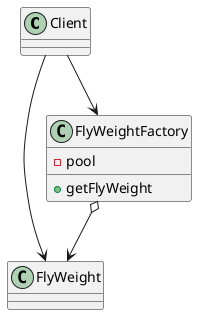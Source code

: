 @startuml

class Client
class FlyWeight
class FlyWeightFactory{
- {field} pool
+ {method} getFlyWeight
}

Client --> FlyWeightFactory
FlyWeightFactory o--> FlyWeight
Client --> FlyWeight
@enduml